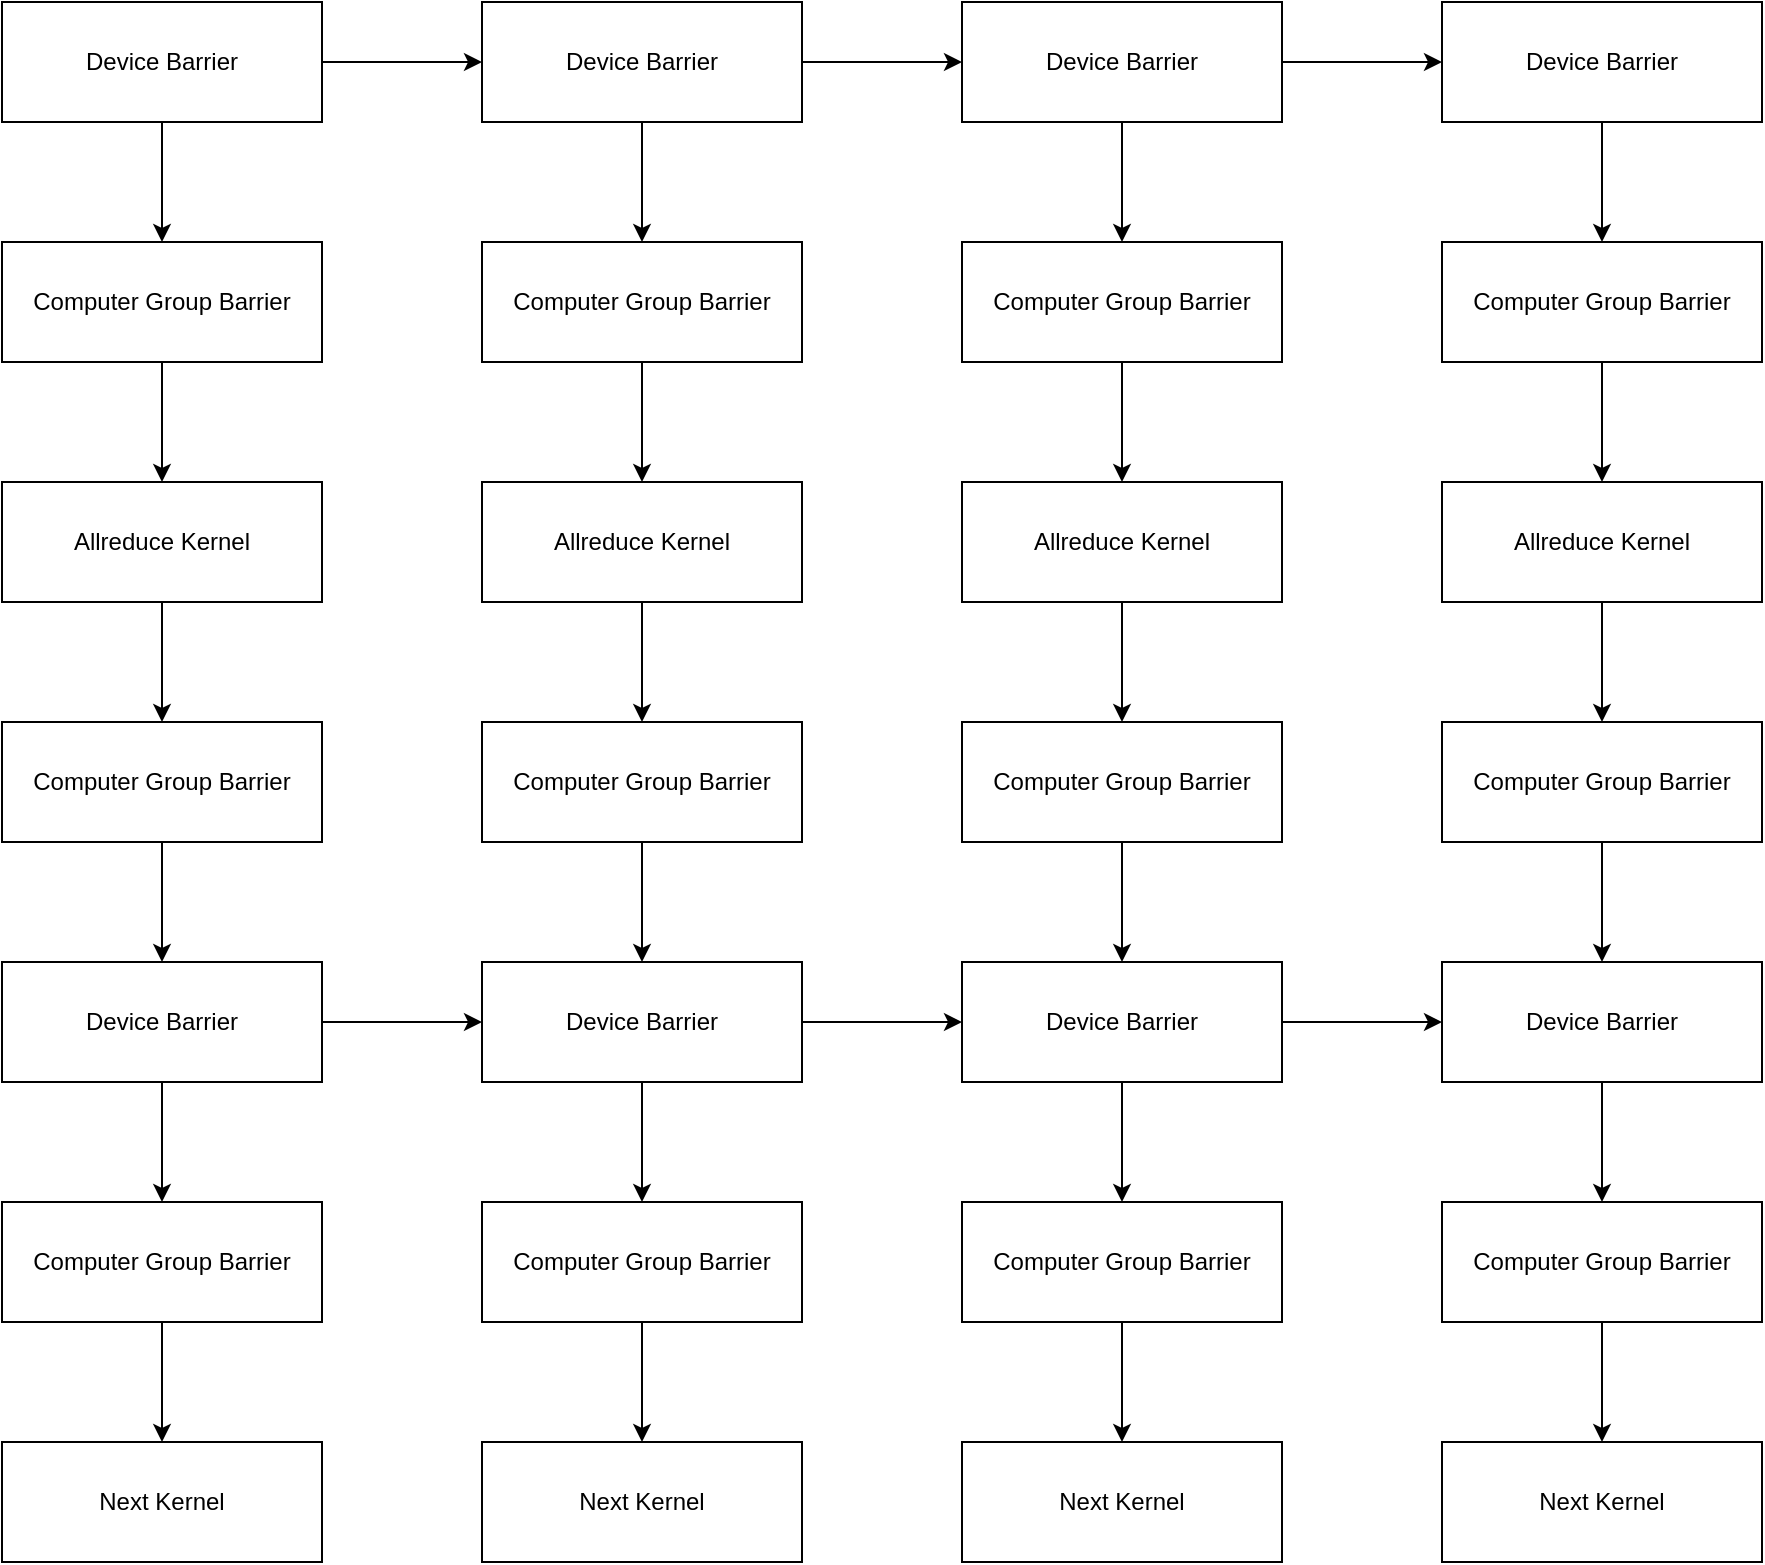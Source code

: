 <mxfile version="21.2.9" type="github">
  <diagram name="Page-1" id="aTrONxpNOZECdgDQQWaS">
    <mxGraphModel dx="2358" dy="1304" grid="1" gridSize="10" guides="1" tooltips="1" connect="1" arrows="1" fold="1" page="1" pageScale="1" pageWidth="850" pageHeight="1100" math="0" shadow="0">
      <root>
        <mxCell id="0" />
        <mxCell id="1" parent="0" />
        <mxCell id="vmvPZ8V2SYiN80ngA8Gr-1" value="" style="edgeStyle=orthogonalEdgeStyle;rounded=0;orthogonalLoop=1;jettySize=auto;html=1;" parent="1" source="vmvPZ8V2SYiN80ngA8Gr-3" target="vmvPZ8V2SYiN80ngA8Gr-5" edge="1">
          <mxGeometry relative="1" as="geometry" />
        </mxCell>
        <mxCell id="vmvPZ8V2SYiN80ngA8Gr-2" value="" style="edgeStyle=orthogonalEdgeStyle;rounded=0;orthogonalLoop=1;jettySize=auto;html=1;" parent="1" source="vmvPZ8V2SYiN80ngA8Gr-3" target="vmvPZ8V2SYiN80ngA8Gr-14" edge="1">
          <mxGeometry relative="1" as="geometry" />
        </mxCell>
        <mxCell id="vmvPZ8V2SYiN80ngA8Gr-3" value="Device Barrier" style="rounded=0;whiteSpace=wrap;html=1;" parent="1" vertex="1">
          <mxGeometry y="340" width="160" height="60" as="geometry" />
        </mxCell>
        <mxCell id="vmvPZ8V2SYiN80ngA8Gr-4" value="" style="edgeStyle=orthogonalEdgeStyle;rounded=0;orthogonalLoop=1;jettySize=auto;html=1;" parent="1" source="vmvPZ8V2SYiN80ngA8Gr-5" target="vmvPZ8V2SYiN80ngA8Gr-7" edge="1">
          <mxGeometry relative="1" as="geometry" />
        </mxCell>
        <mxCell id="vmvPZ8V2SYiN80ngA8Gr-5" value="Computer Group Barrier" style="rounded=0;whiteSpace=wrap;html=1;" parent="1" vertex="1">
          <mxGeometry y="460" width="160" height="60" as="geometry" />
        </mxCell>
        <mxCell id="vmvPZ8V2SYiN80ngA8Gr-6" value="" style="edgeStyle=orthogonalEdgeStyle;rounded=0;orthogonalLoop=1;jettySize=auto;html=1;" parent="1" source="vmvPZ8V2SYiN80ngA8Gr-7" target="vmvPZ8V2SYiN80ngA8Gr-10" edge="1">
          <mxGeometry relative="1" as="geometry" />
        </mxCell>
        <mxCell id="vmvPZ8V2SYiN80ngA8Gr-7" value="Allreduce Kernel" style="rounded=0;whiteSpace=wrap;html=1;" parent="1" vertex="1">
          <mxGeometry y="580" width="160" height="60" as="geometry" />
        </mxCell>
        <mxCell id="vmvPZ8V2SYiN80ngA8Gr-8" value="" style="edgeStyle=orthogonalEdgeStyle;rounded=0;orthogonalLoop=1;jettySize=auto;html=1;" parent="1" source="vmvPZ8V2SYiN80ngA8Gr-10" target="vmvPZ8V2SYiN80ngA8Gr-11" edge="1">
          <mxGeometry relative="1" as="geometry" />
        </mxCell>
        <mxCell id="vmvPZ8V2SYiN80ngA8Gr-10" value="Computer Group Barrier" style="rounded=0;whiteSpace=wrap;html=1;" parent="1" vertex="1">
          <mxGeometry y="700" width="160" height="60" as="geometry" />
        </mxCell>
        <mxCell id="vmvPZ8V2SYiN80ngA8Gr-61" value="" style="edgeStyle=orthogonalEdgeStyle;rounded=0;orthogonalLoop=1;jettySize=auto;html=1;" parent="1" source="vmvPZ8V2SYiN80ngA8Gr-11" target="vmvPZ8V2SYiN80ngA8Gr-55" edge="1">
          <mxGeometry relative="1" as="geometry" />
        </mxCell>
        <mxCell id="I1qEn8a3-ree0g825H-M-2" value="" style="edgeStyle=orthogonalEdgeStyle;rounded=0;orthogonalLoop=1;jettySize=auto;html=1;" edge="1" parent="1" source="vmvPZ8V2SYiN80ngA8Gr-11" target="vmvPZ8V2SYiN80ngA8Gr-22">
          <mxGeometry relative="1" as="geometry" />
        </mxCell>
        <mxCell id="vmvPZ8V2SYiN80ngA8Gr-11" value="Device Barrier" style="rounded=0;whiteSpace=wrap;html=1;" parent="1" vertex="1">
          <mxGeometry y="820" width="160" height="60" as="geometry" />
        </mxCell>
        <mxCell id="vmvPZ8V2SYiN80ngA8Gr-12" value="" style="edgeStyle=orthogonalEdgeStyle;rounded=0;orthogonalLoop=1;jettySize=auto;html=1;" parent="1" source="vmvPZ8V2SYiN80ngA8Gr-14" target="vmvPZ8V2SYiN80ngA8Gr-16" edge="1">
          <mxGeometry relative="1" as="geometry" />
        </mxCell>
        <mxCell id="vmvPZ8V2SYiN80ngA8Gr-13" value="" style="edgeStyle=orthogonalEdgeStyle;rounded=0;orthogonalLoop=1;jettySize=auto;html=1;" parent="1" source="vmvPZ8V2SYiN80ngA8Gr-14" target="vmvPZ8V2SYiN80ngA8Gr-25" edge="1">
          <mxGeometry relative="1" as="geometry" />
        </mxCell>
        <mxCell id="vmvPZ8V2SYiN80ngA8Gr-14" value="Device Barrier" style="rounded=0;whiteSpace=wrap;html=1;" parent="1" vertex="1">
          <mxGeometry x="240" y="340" width="160" height="60" as="geometry" />
        </mxCell>
        <mxCell id="vmvPZ8V2SYiN80ngA8Gr-15" value="" style="edgeStyle=orthogonalEdgeStyle;rounded=0;orthogonalLoop=1;jettySize=auto;html=1;" parent="1" source="vmvPZ8V2SYiN80ngA8Gr-16" target="vmvPZ8V2SYiN80ngA8Gr-18" edge="1">
          <mxGeometry relative="1" as="geometry" />
        </mxCell>
        <mxCell id="vmvPZ8V2SYiN80ngA8Gr-16" value="Computer Group Barrier" style="rounded=0;whiteSpace=wrap;html=1;" parent="1" vertex="1">
          <mxGeometry x="240" y="460" width="160" height="60" as="geometry" />
        </mxCell>
        <mxCell id="vmvPZ8V2SYiN80ngA8Gr-17" value="" style="edgeStyle=orthogonalEdgeStyle;rounded=0;orthogonalLoop=1;jettySize=auto;html=1;" parent="1" source="vmvPZ8V2SYiN80ngA8Gr-18" target="vmvPZ8V2SYiN80ngA8Gr-21" edge="1">
          <mxGeometry relative="1" as="geometry" />
        </mxCell>
        <mxCell id="vmvPZ8V2SYiN80ngA8Gr-18" value="Allreduce Kernel" style="rounded=0;whiteSpace=wrap;html=1;" parent="1" vertex="1">
          <mxGeometry x="240" y="580" width="160" height="60" as="geometry" />
        </mxCell>
        <mxCell id="vmvPZ8V2SYiN80ngA8Gr-19" value="" style="edgeStyle=orthogonalEdgeStyle;rounded=0;orthogonalLoop=1;jettySize=auto;html=1;" parent="1" source="vmvPZ8V2SYiN80ngA8Gr-21" target="vmvPZ8V2SYiN80ngA8Gr-22" edge="1">
          <mxGeometry relative="1" as="geometry" />
        </mxCell>
        <mxCell id="vmvPZ8V2SYiN80ngA8Gr-21" value="Computer Group Barrier" style="rounded=0;whiteSpace=wrap;html=1;" parent="1" vertex="1">
          <mxGeometry x="240" y="700" width="160" height="60" as="geometry" />
        </mxCell>
        <mxCell id="vmvPZ8V2SYiN80ngA8Gr-62" value="" style="edgeStyle=orthogonalEdgeStyle;rounded=0;orthogonalLoop=1;jettySize=auto;html=1;" parent="1" source="vmvPZ8V2SYiN80ngA8Gr-22" target="vmvPZ8V2SYiN80ngA8Gr-57" edge="1">
          <mxGeometry relative="1" as="geometry" />
        </mxCell>
        <mxCell id="I1qEn8a3-ree0g825H-M-3" value="" style="edgeStyle=orthogonalEdgeStyle;rounded=0;orthogonalLoop=1;jettySize=auto;html=1;" edge="1" parent="1" source="vmvPZ8V2SYiN80ngA8Gr-22" target="vmvPZ8V2SYiN80ngA8Gr-33">
          <mxGeometry relative="1" as="geometry" />
        </mxCell>
        <mxCell id="vmvPZ8V2SYiN80ngA8Gr-22" value="Device Barrier" style="rounded=0;whiteSpace=wrap;html=1;" parent="1" vertex="1">
          <mxGeometry x="240" y="820" width="160" height="60" as="geometry" />
        </mxCell>
        <mxCell id="vmvPZ8V2SYiN80ngA8Gr-23" value="" style="edgeStyle=orthogonalEdgeStyle;rounded=0;orthogonalLoop=1;jettySize=auto;html=1;" parent="1" source="vmvPZ8V2SYiN80ngA8Gr-25" target="vmvPZ8V2SYiN80ngA8Gr-27" edge="1">
          <mxGeometry relative="1" as="geometry" />
        </mxCell>
        <mxCell id="vmvPZ8V2SYiN80ngA8Gr-24" value="" style="edgeStyle=orthogonalEdgeStyle;rounded=0;orthogonalLoop=1;jettySize=auto;html=1;" parent="1" source="vmvPZ8V2SYiN80ngA8Gr-25" target="vmvPZ8V2SYiN80ngA8Gr-35" edge="1">
          <mxGeometry relative="1" as="geometry" />
        </mxCell>
        <mxCell id="vmvPZ8V2SYiN80ngA8Gr-25" value="Device Barrier" style="rounded=0;whiteSpace=wrap;html=1;" parent="1" vertex="1">
          <mxGeometry x="480" y="340" width="160" height="60" as="geometry" />
        </mxCell>
        <mxCell id="vmvPZ8V2SYiN80ngA8Gr-26" value="" style="edgeStyle=orthogonalEdgeStyle;rounded=0;orthogonalLoop=1;jettySize=auto;html=1;" parent="1" source="vmvPZ8V2SYiN80ngA8Gr-27" target="vmvPZ8V2SYiN80ngA8Gr-29" edge="1">
          <mxGeometry relative="1" as="geometry" />
        </mxCell>
        <mxCell id="vmvPZ8V2SYiN80ngA8Gr-27" value="Computer Group Barrier" style="rounded=0;whiteSpace=wrap;html=1;" parent="1" vertex="1">
          <mxGeometry x="480" y="460" width="160" height="60" as="geometry" />
        </mxCell>
        <mxCell id="vmvPZ8V2SYiN80ngA8Gr-28" value="" style="edgeStyle=orthogonalEdgeStyle;rounded=0;orthogonalLoop=1;jettySize=auto;html=1;" parent="1" source="vmvPZ8V2SYiN80ngA8Gr-29" target="vmvPZ8V2SYiN80ngA8Gr-32" edge="1">
          <mxGeometry relative="1" as="geometry" />
        </mxCell>
        <mxCell id="vmvPZ8V2SYiN80ngA8Gr-29" value="Allreduce Kernel" style="rounded=0;whiteSpace=wrap;html=1;" parent="1" vertex="1">
          <mxGeometry x="480" y="580" width="160" height="60" as="geometry" />
        </mxCell>
        <mxCell id="vmvPZ8V2SYiN80ngA8Gr-30" value="" style="edgeStyle=orthogonalEdgeStyle;rounded=0;orthogonalLoop=1;jettySize=auto;html=1;" parent="1" source="vmvPZ8V2SYiN80ngA8Gr-32" target="vmvPZ8V2SYiN80ngA8Gr-33" edge="1">
          <mxGeometry relative="1" as="geometry" />
        </mxCell>
        <mxCell id="vmvPZ8V2SYiN80ngA8Gr-32" value="Computer Group Barrier" style="rounded=0;whiteSpace=wrap;html=1;" parent="1" vertex="1">
          <mxGeometry x="480" y="700" width="160" height="60" as="geometry" />
        </mxCell>
        <mxCell id="vmvPZ8V2SYiN80ngA8Gr-63" value="" style="edgeStyle=orthogonalEdgeStyle;rounded=0;orthogonalLoop=1;jettySize=auto;html=1;" parent="1" source="vmvPZ8V2SYiN80ngA8Gr-33" target="vmvPZ8V2SYiN80ngA8Gr-59" edge="1">
          <mxGeometry relative="1" as="geometry" />
        </mxCell>
        <mxCell id="I1qEn8a3-ree0g825H-M-4" value="" style="edgeStyle=orthogonalEdgeStyle;rounded=0;orthogonalLoop=1;jettySize=auto;html=1;" edge="1" parent="1" source="vmvPZ8V2SYiN80ngA8Gr-33" target="vmvPZ8V2SYiN80ngA8Gr-42">
          <mxGeometry relative="1" as="geometry" />
        </mxCell>
        <mxCell id="vmvPZ8V2SYiN80ngA8Gr-33" value="Device Barrier" style="rounded=0;whiteSpace=wrap;html=1;" parent="1" vertex="1">
          <mxGeometry x="480" y="820" width="160" height="60" as="geometry" />
        </mxCell>
        <mxCell id="vmvPZ8V2SYiN80ngA8Gr-34" value="" style="edgeStyle=orthogonalEdgeStyle;rounded=0;orthogonalLoop=1;jettySize=auto;html=1;" parent="1" source="vmvPZ8V2SYiN80ngA8Gr-35" target="vmvPZ8V2SYiN80ngA8Gr-37" edge="1">
          <mxGeometry relative="1" as="geometry" />
        </mxCell>
        <mxCell id="vmvPZ8V2SYiN80ngA8Gr-35" value="Device Barrier" style="rounded=0;whiteSpace=wrap;html=1;" parent="1" vertex="1">
          <mxGeometry x="720" y="340" width="160" height="60" as="geometry" />
        </mxCell>
        <mxCell id="vmvPZ8V2SYiN80ngA8Gr-36" value="" style="edgeStyle=orthogonalEdgeStyle;rounded=0;orthogonalLoop=1;jettySize=auto;html=1;" parent="1" source="vmvPZ8V2SYiN80ngA8Gr-37" target="vmvPZ8V2SYiN80ngA8Gr-39" edge="1">
          <mxGeometry relative="1" as="geometry" />
        </mxCell>
        <mxCell id="vmvPZ8V2SYiN80ngA8Gr-37" value="Computer Group Barrier" style="rounded=0;whiteSpace=wrap;html=1;" parent="1" vertex="1">
          <mxGeometry x="720" y="460" width="160" height="60" as="geometry" />
        </mxCell>
        <mxCell id="vmvPZ8V2SYiN80ngA8Gr-38" value="" style="edgeStyle=orthogonalEdgeStyle;rounded=0;orthogonalLoop=1;jettySize=auto;html=1;" parent="1" source="vmvPZ8V2SYiN80ngA8Gr-39" target="vmvPZ8V2SYiN80ngA8Gr-41" edge="1">
          <mxGeometry relative="1" as="geometry" />
        </mxCell>
        <mxCell id="vmvPZ8V2SYiN80ngA8Gr-39" value="Allreduce Kernel" style="rounded=0;whiteSpace=wrap;html=1;" parent="1" vertex="1">
          <mxGeometry x="720" y="580" width="160" height="60" as="geometry" />
        </mxCell>
        <mxCell id="vmvPZ8V2SYiN80ngA8Gr-40" value="" style="edgeStyle=orthogonalEdgeStyle;rounded=0;orthogonalLoop=1;jettySize=auto;html=1;" parent="1" source="vmvPZ8V2SYiN80ngA8Gr-41" target="vmvPZ8V2SYiN80ngA8Gr-42" edge="1">
          <mxGeometry relative="1" as="geometry" />
        </mxCell>
        <mxCell id="vmvPZ8V2SYiN80ngA8Gr-41" value="Computer Group Barrier" style="rounded=0;whiteSpace=wrap;html=1;" parent="1" vertex="1">
          <mxGeometry x="720" y="700" width="160" height="60" as="geometry" />
        </mxCell>
        <mxCell id="vmvPZ8V2SYiN80ngA8Gr-64" value="" style="edgeStyle=orthogonalEdgeStyle;rounded=0;orthogonalLoop=1;jettySize=auto;html=1;" parent="1" source="vmvPZ8V2SYiN80ngA8Gr-42" target="vmvPZ8V2SYiN80ngA8Gr-60" edge="1">
          <mxGeometry relative="1" as="geometry" />
        </mxCell>
        <mxCell id="vmvPZ8V2SYiN80ngA8Gr-42" value="Device Barrier" style="rounded=0;whiteSpace=wrap;html=1;" parent="1" vertex="1">
          <mxGeometry x="720" y="820" width="160" height="60" as="geometry" />
        </mxCell>
        <mxCell id="vmvPZ8V2SYiN80ngA8Gr-72" value="" style="edgeStyle=orthogonalEdgeStyle;rounded=0;orthogonalLoop=1;jettySize=auto;html=1;" parent="1" source="vmvPZ8V2SYiN80ngA8Gr-55" target="vmvPZ8V2SYiN80ngA8Gr-65" edge="1">
          <mxGeometry relative="1" as="geometry" />
        </mxCell>
        <mxCell id="vmvPZ8V2SYiN80ngA8Gr-55" value="Computer Group Barrier" style="rounded=0;whiteSpace=wrap;html=1;" parent="1" vertex="1">
          <mxGeometry y="940" width="160" height="60" as="geometry" />
        </mxCell>
        <mxCell id="vmvPZ8V2SYiN80ngA8Gr-71" value="" style="edgeStyle=orthogonalEdgeStyle;rounded=0;orthogonalLoop=1;jettySize=auto;html=1;" parent="1" source="vmvPZ8V2SYiN80ngA8Gr-57" target="vmvPZ8V2SYiN80ngA8Gr-66" edge="1">
          <mxGeometry relative="1" as="geometry" />
        </mxCell>
        <mxCell id="vmvPZ8V2SYiN80ngA8Gr-57" value="Computer Group Barrier" style="rounded=0;whiteSpace=wrap;html=1;" parent="1" vertex="1">
          <mxGeometry x="240" y="940" width="160" height="60" as="geometry" />
        </mxCell>
        <mxCell id="vmvPZ8V2SYiN80ngA8Gr-70" value="" style="edgeStyle=orthogonalEdgeStyle;rounded=0;orthogonalLoop=1;jettySize=auto;html=1;" parent="1" source="vmvPZ8V2SYiN80ngA8Gr-59" target="vmvPZ8V2SYiN80ngA8Gr-67" edge="1">
          <mxGeometry relative="1" as="geometry" />
        </mxCell>
        <mxCell id="vmvPZ8V2SYiN80ngA8Gr-59" value="Computer Group Barrier" style="rounded=0;whiteSpace=wrap;html=1;" parent="1" vertex="1">
          <mxGeometry x="480" y="940" width="160" height="60" as="geometry" />
        </mxCell>
        <mxCell id="vmvPZ8V2SYiN80ngA8Gr-69" value="" style="edgeStyle=orthogonalEdgeStyle;rounded=0;orthogonalLoop=1;jettySize=auto;html=1;" parent="1" source="vmvPZ8V2SYiN80ngA8Gr-60" target="vmvPZ8V2SYiN80ngA8Gr-68" edge="1">
          <mxGeometry relative="1" as="geometry" />
        </mxCell>
        <mxCell id="vmvPZ8V2SYiN80ngA8Gr-60" value="Computer Group Barrier" style="rounded=0;whiteSpace=wrap;html=1;" parent="1" vertex="1">
          <mxGeometry x="720" y="940" width="160" height="60" as="geometry" />
        </mxCell>
        <mxCell id="vmvPZ8V2SYiN80ngA8Gr-65" value="Next Kernel" style="rounded=0;whiteSpace=wrap;html=1;" parent="1" vertex="1">
          <mxGeometry y="1060" width="160" height="60" as="geometry" />
        </mxCell>
        <mxCell id="vmvPZ8V2SYiN80ngA8Gr-66" value="Next Kernel" style="rounded=0;whiteSpace=wrap;html=1;" parent="1" vertex="1">
          <mxGeometry x="240" y="1060" width="160" height="60" as="geometry" />
        </mxCell>
        <mxCell id="vmvPZ8V2SYiN80ngA8Gr-67" value="Next Kernel" style="rounded=0;whiteSpace=wrap;html=1;" parent="1" vertex="1">
          <mxGeometry x="480" y="1060" width="160" height="60" as="geometry" />
        </mxCell>
        <mxCell id="vmvPZ8V2SYiN80ngA8Gr-68" value="Next Kernel" style="rounded=0;whiteSpace=wrap;html=1;" parent="1" vertex="1">
          <mxGeometry x="720" y="1060" width="160" height="60" as="geometry" />
        </mxCell>
      </root>
    </mxGraphModel>
  </diagram>
</mxfile>
